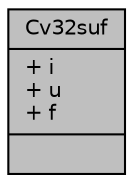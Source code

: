 digraph "Cv32suf"
{
 // LATEX_PDF_SIZE
  edge [fontname="Helvetica",fontsize="10",labelfontname="Helvetica",labelfontsize="10"];
  node [fontname="Helvetica",fontsize="10",shape=record];
  Node1 [label="{Cv32suf\n|+ i\l+ u\l+ f\l|}",height=0.2,width=0.4,color="black", fillcolor="grey75", style="filled", fontcolor="black",tooltip=" "];
}
